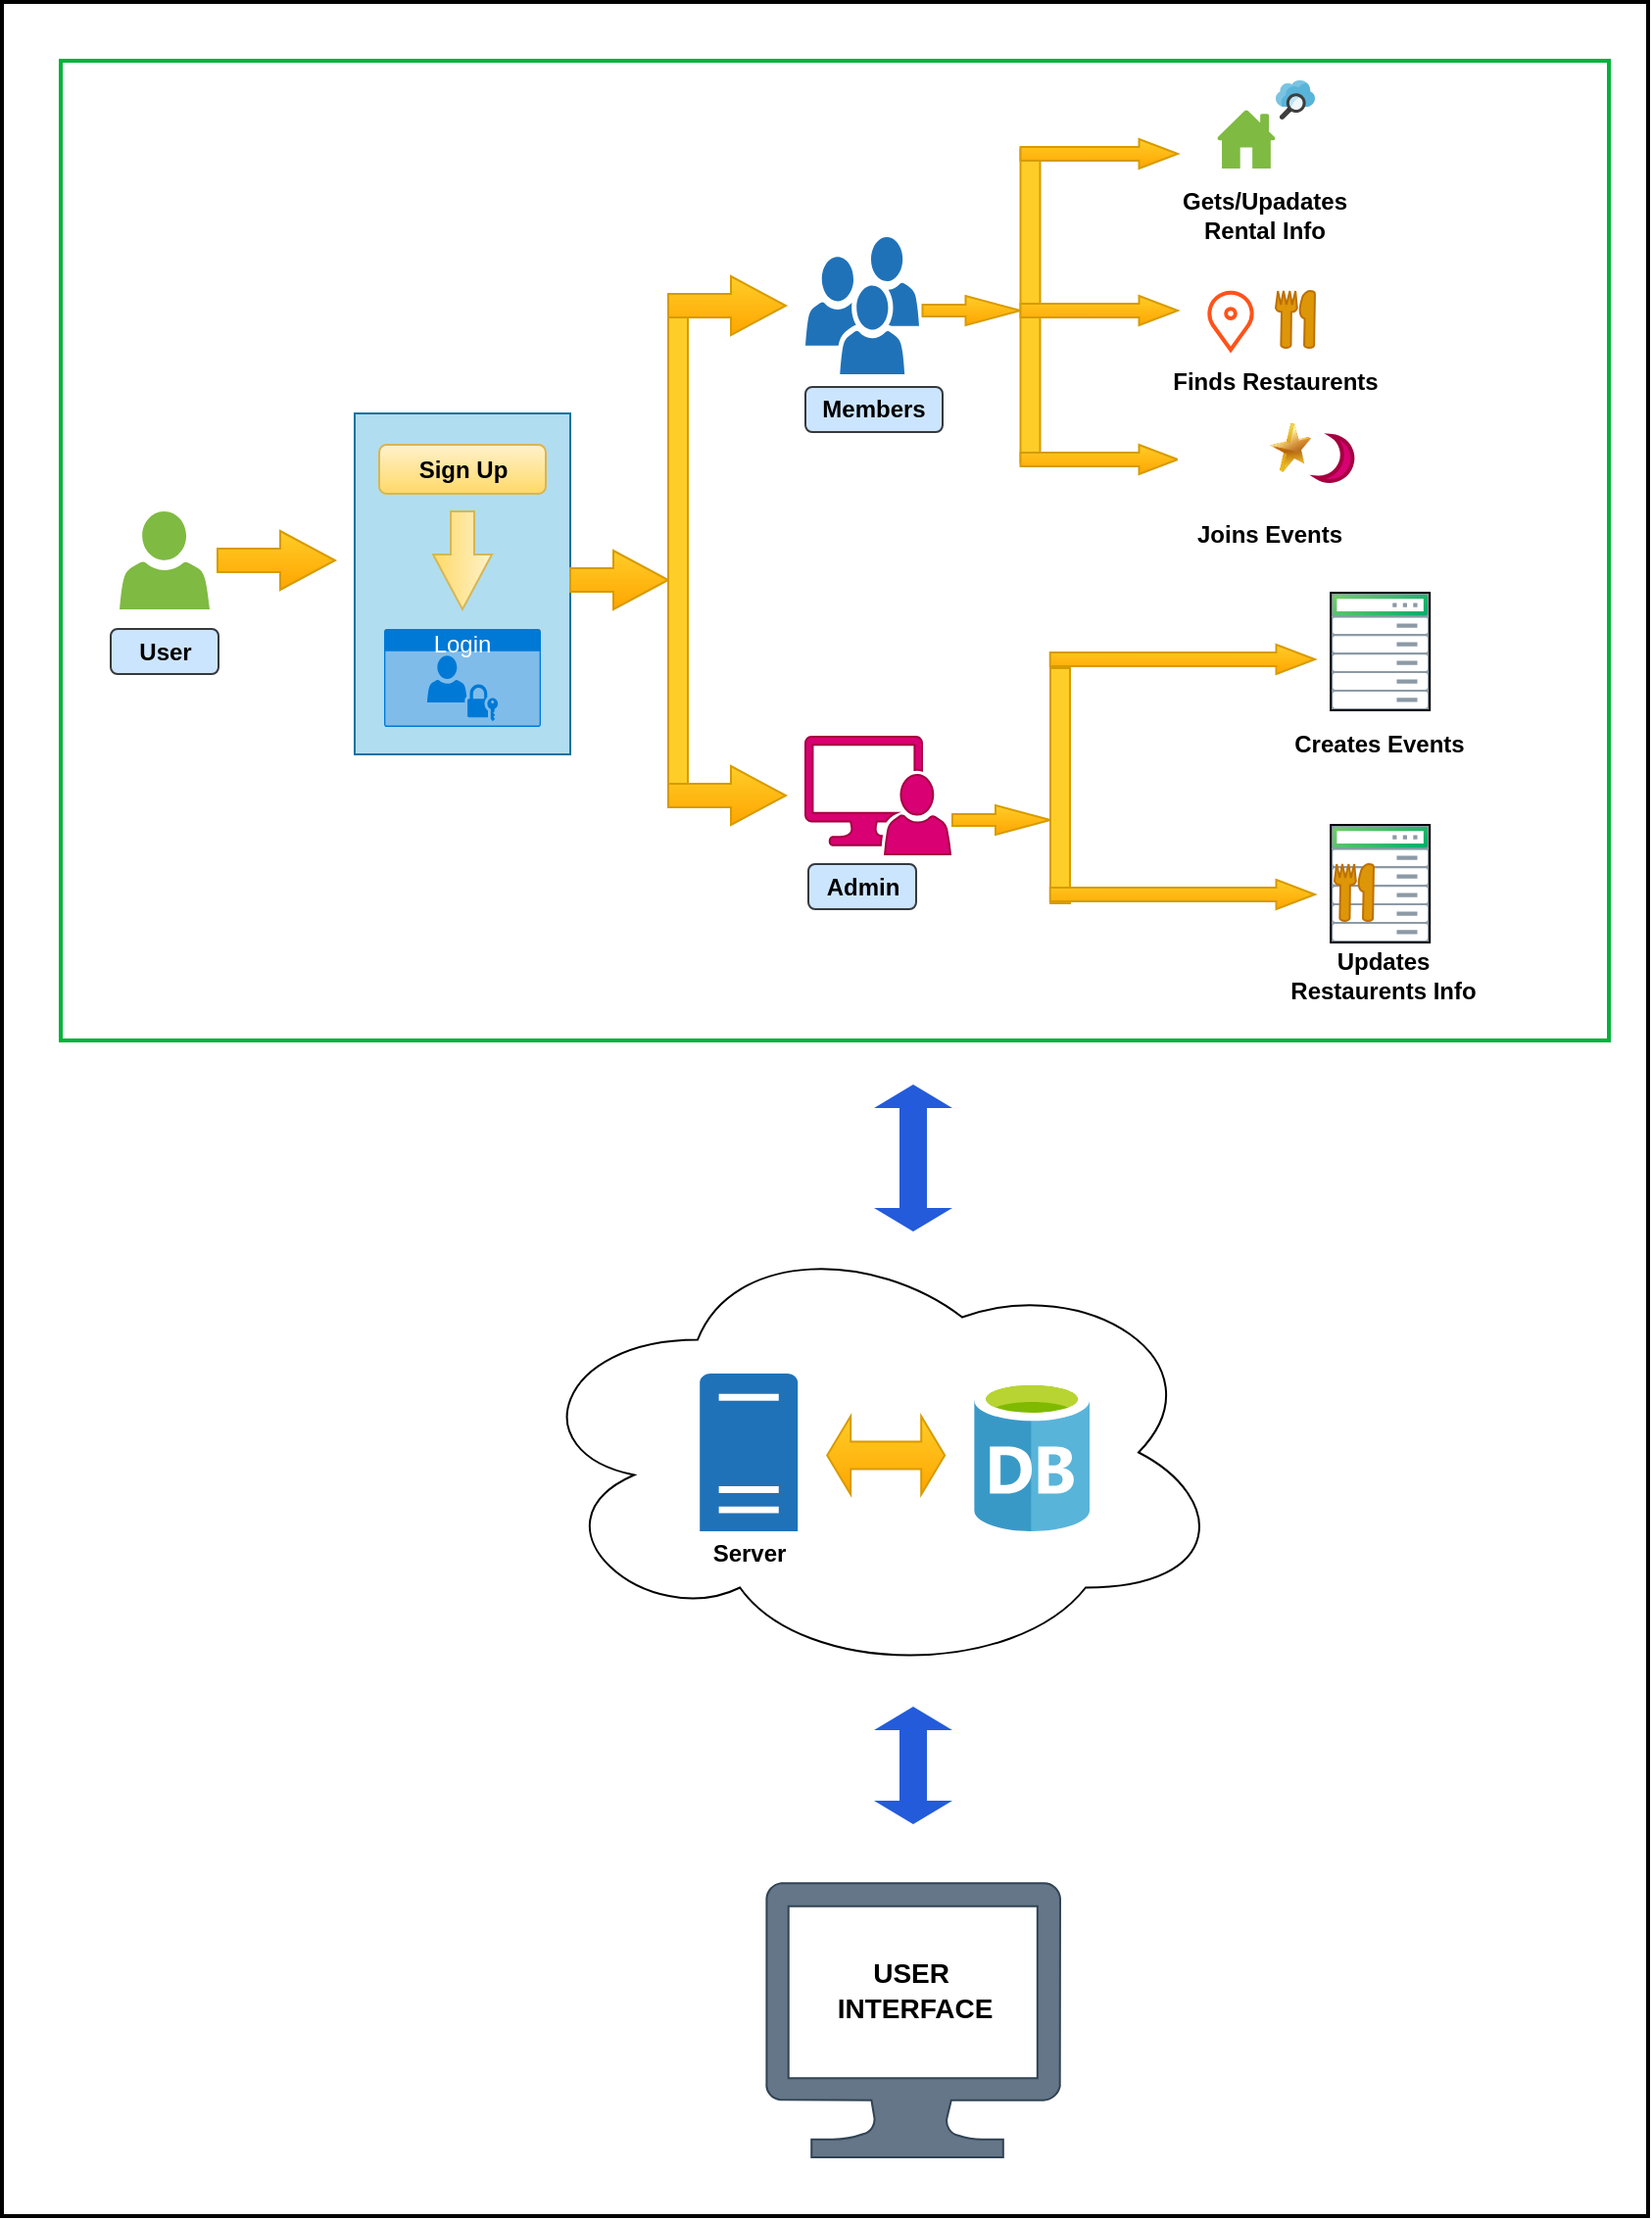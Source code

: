<mxfile version="24.0.2" type="github">
  <diagram name="Page-1" id="duAJXwrHxuTn-4ekxF2v">
    <mxGraphModel dx="1730" dy="1534" grid="1" gridSize="10" guides="1" tooltips="1" connect="1" arrows="1" fold="1" page="1" pageScale="1" pageWidth="850" pageHeight="1100" math="0" shadow="0">
      <root>
        <mxCell id="0" />
        <mxCell id="1" parent="0" />
        <mxCell id="WwqeYVIEEZeU8fgSetGo-43" value="" style="rounded=0;whiteSpace=wrap;html=1;fillColor=default;strokeColor=default;strokeWidth=2;" parent="1" vertex="1">
          <mxGeometry x="-50" y="-30" width="840" height="1130" as="geometry" />
        </mxCell>
        <mxCell id="WwqeYVIEEZeU8fgSetGo-6" value="" style="sketch=0;pointerEvents=1;shadow=0;dashed=0;html=1;strokeColor=none;labelPosition=center;verticalLabelPosition=bottom;verticalAlign=top;outlineConnect=0;align=center;shape=mxgraph.office.users.user;fillColor=#7FBA42;" parent="1" vertex="1">
          <mxGeometry x="10" y="230" width="46" height="50" as="geometry" />
        </mxCell>
        <mxCell id="WwqeYVIEEZeU8fgSetGo-7" value="" style="sketch=0;pointerEvents=1;shadow=0;dashed=0;html=1;strokeColor=none;labelPosition=center;verticalLabelPosition=bottom;verticalAlign=top;outlineConnect=0;align=center;shape=mxgraph.office.users.users;fillColor=#2072B8;" parent="1" vertex="1">
          <mxGeometry x="360" y="90" width="58" height="70" as="geometry" />
        </mxCell>
        <mxCell id="WwqeYVIEEZeU8fgSetGo-9" value="" style="sketch=0;pointerEvents=1;shadow=0;dashed=0;html=1;strokeColor=#A50040;labelPosition=center;verticalLabelPosition=bottom;verticalAlign=top;align=center;fillColor=#d80073;shape=mxgraph.mscae.system_center.admin_console;fontColor=#ffffff;" parent="1" vertex="1">
          <mxGeometry x="360" y="345" width="74" height="60" as="geometry" />
        </mxCell>
        <mxCell id="WwqeYVIEEZeU8fgSetGo-11" value="" style="image;aspect=fixed;perimeter=ellipsePerimeter;html=1;align=center;fontSize=12;verticalAlign=top;fontColor=#364149;shadow=0;dashed=0;image=img/lib/cumulus/rack_cumulus_linux.svg;imageBorder=default;strokeWidth=1;" parent="1" vertex="1">
          <mxGeometry x="628.05" y="271.5" width="50.53" height="60" as="geometry" />
        </mxCell>
        <mxCell id="WwqeYVIEEZeU8fgSetGo-14" value="" style="fillColor=#b1ddf0;strokeColor=#10739e;whiteSpace=wrap;html=1;" parent="1" vertex="1">
          <mxGeometry x="130" y="180" width="110" height="174" as="geometry" />
        </mxCell>
        <mxCell id="WwqeYVIEEZeU8fgSetGo-24" style="edgeStyle=orthogonalEdgeStyle;rounded=0;orthogonalLoop=1;jettySize=auto;html=1;exitX=0.995;exitY=0.995;exitDx=0;exitDy=0;exitPerimeter=0;entryX=0.995;entryY=0.995;entryDx=0;entryDy=0;entryPerimeter=0;" parent="1" source="WwqeYVIEEZeU8fgSetGo-16" target="WwqeYVIEEZeU8fgSetGo-16" edge="1">
          <mxGeometry relative="1" as="geometry">
            <mxPoint x="390" y="440" as="targetPoint" />
          </mxGeometry>
        </mxCell>
        <mxCell id="WwqeYVIEEZeU8fgSetGo-16" value="Login" style="html=1;whiteSpace=wrap;strokeColor=none;fillColor=#0079D6;labelPosition=center;verticalLabelPosition=middle;verticalAlign=top;align=center;fontSize=12;outlineConnect=0;spacingTop=-6;fontColor=#FFFFFF;sketch=0;shape=mxgraph.sitemap.login;" parent="1" vertex="1">
          <mxGeometry x="145" y="290" width="80" height="50" as="geometry" />
        </mxCell>
        <mxCell id="WwqeYVIEEZeU8fgSetGo-25" value="" style="html=1;shadow=0;dashed=0;align=center;verticalAlign=middle;shape=mxgraph.arrows2.arrow;dy=0.6;dx=28;notch=0;fillColor=#ffcd28;strokeColor=#d79b00;gradientColor=#ffa500;" parent="1" vertex="1">
          <mxGeometry x="60" y="240" width="60" height="30" as="geometry" />
        </mxCell>
        <mxCell id="WwqeYVIEEZeU8fgSetGo-29" value="&lt;font style=&quot;font-size: 12px;&quot; face=&quot;Helvetica&quot;&gt;Sign Up&lt;/font&gt;" style="rounded=1;whiteSpace=wrap;html=1;fontStyle=1;fontFamily=Times New Roman;fillColor=#fff2cc;gradientColor=#ffd966;strokeColor=#d6b656;fontSize=12;" parent="1" vertex="1">
          <mxGeometry x="142.5" y="196" width="85" height="25" as="geometry" />
        </mxCell>
        <mxCell id="WwqeYVIEEZeU8fgSetGo-30" value="" style="html=1;shadow=0;dashed=0;align=center;verticalAlign=middle;shape=mxgraph.arrows2.arrow;dy=0.6;dx=28;notch=0;fillColor=#fff2cc;strokeColor=#d6b656;gradientColor=#ffd966;rotation=90;" parent="1" vertex="1">
          <mxGeometry x="160" y="240" width="50" height="30" as="geometry" />
        </mxCell>
        <mxCell id="WwqeYVIEEZeU8fgSetGo-31" value="" style="html=1;shadow=0;dashed=0;align=center;verticalAlign=middle;shape=mxgraph.arrows2.arrow;dy=0.6;dx=28;notch=0;fillColor=#ffcd28;strokeColor=#d79b00;gradientColor=#ffa500;" parent="1" vertex="1">
          <mxGeometry x="240" y="250" width="50" height="30" as="geometry" />
        </mxCell>
        <mxCell id="WwqeYVIEEZeU8fgSetGo-33" value="" style="fillColor=#FFCD28;strokeColor=#d79b00;whiteSpace=wrap;html=1;gradientColor=none;" parent="1" vertex="1">
          <mxGeometry x="290" y="120" width="10" height="260" as="geometry" />
        </mxCell>
        <mxCell id="WwqeYVIEEZeU8fgSetGo-34" value="" style="html=1;shadow=0;dashed=0;align=center;verticalAlign=middle;shape=mxgraph.arrows2.arrow;dy=0.6;dx=28;notch=0;fillColor=#ffcd28;strokeColor=#d79b00;gradientColor=#ffa500;" parent="1" vertex="1">
          <mxGeometry x="290" y="110" width="60" height="30" as="geometry" />
        </mxCell>
        <mxCell id="WwqeYVIEEZeU8fgSetGo-36" value="" style="html=1;shadow=0;dashed=0;align=center;verticalAlign=middle;shape=mxgraph.arrows2.arrow;dy=0.6;dx=28;notch=0;fillColor=#ffcd28;strokeColor=#d79b00;gradientColor=#ffa500;" parent="1" vertex="1">
          <mxGeometry x="290" y="360" width="60" height="30" as="geometry" />
        </mxCell>
        <mxCell id="WwqeYVIEEZeU8fgSetGo-38" value="&lt;font face=&quot;Helvetica&quot;&gt;User&lt;/font&gt;" style="rounded=1;whiteSpace=wrap;html=1;fontStyle=1;fontFamily=Times New Roman;fillColor=#cce5ff;strokeColor=#36393d;fontSize=12;" parent="1" vertex="1">
          <mxGeometry x="5.5" y="290" width="55" height="23" as="geometry" />
        </mxCell>
        <mxCell id="WwqeYVIEEZeU8fgSetGo-39" value="&lt;font face=&quot;Helvetica&quot;&gt;Admin&lt;/font&gt;" style="rounded=1;whiteSpace=wrap;html=1;fontStyle=1;fontFamily=Times New Roman;fillColor=#cce5ff;strokeColor=#36393d;fontSize=12;" parent="1" vertex="1">
          <mxGeometry x="361.5" y="410" width="55" height="23" as="geometry" />
        </mxCell>
        <mxCell id="WwqeYVIEEZeU8fgSetGo-42" value="Members" style="rounded=1;whiteSpace=wrap;html=1;fontStyle=1;fontFamily=Helvetica;fillColor=#cce5ff;strokeColor=#36393d;fontSize=12;" parent="1" vertex="1">
          <mxGeometry x="360" y="166.5" width="70" height="23" as="geometry" />
        </mxCell>
        <mxCell id="bFMgYFNOpBBMiiVi0nn1-1" value="" style="verticalLabelPosition=bottom;html=1;verticalAlign=top;align=center;strokeColor=#314354;fillColor=#647687;shape=mxgraph.azure.computer;pointerEvents=1;fontColor=#ffffff;" parent="1" vertex="1">
          <mxGeometry x="340" y="930" width="150" height="140" as="geometry" />
        </mxCell>
        <mxCell id="yJTR7BHX85BgzQQCnHQf-2" value="" style="ellipse;shape=cloud;whiteSpace=wrap;html=1;strokeColor=default;strokeWidth=1;" parent="1" vertex="1">
          <mxGeometry x="215" y="595.25" width="360" height="230" as="geometry" />
        </mxCell>
        <mxCell id="decOZLE1REyT91hbgqol-3" value="" style="html=1;shadow=0;dashed=0;align=center;verticalAlign=middle;shape=mxgraph.arrows2.twoWayArrow;dy=0.65;dx=12;fillColor=#245bdb;strokeColor=none;gradientColor=none;rotation=90;" vertex="1" parent="1">
          <mxGeometry x="377.5" y="540" width="75" height="40" as="geometry" />
        </mxCell>
        <mxCell id="decOZLE1REyT91hbgqol-6" value="&lt;font style=&quot;font-size: 14px;&quot; face=&quot;Helvetica&quot;&gt;USER&amp;nbsp;&lt;/font&gt;&lt;div style=&quot;font-size: 14px;&quot;&gt;&lt;font style=&quot;font-size: 14px;&quot; face=&quot;Helvetica&quot;&gt;INTERFACE&lt;/font&gt;&lt;/div&gt;" style="rounded=1;whiteSpace=wrap;html=1;fontStyle=1;fontFamily=Times New Roman;fontSize=14;strokeColor=none;fillColor=none;" vertex="1" parent="1">
          <mxGeometry x="371.1" y="960" width="89.5" height="50" as="geometry" />
        </mxCell>
        <mxCell id="decOZLE1REyT91hbgqol-7" value="" style="html=1;shadow=0;dashed=0;align=center;verticalAlign=middle;shape=mxgraph.arrows2.twoWayArrow;dy=0.65;dx=12;fillColor=#245bdb;strokeColor=none;gradientColor=none;rotation=90;" vertex="1" parent="1">
          <mxGeometry x="385" y="850" width="60" height="40" as="geometry" />
        </mxCell>
        <mxCell id="decOZLE1REyT91hbgqol-9" value="" style="fillColor=#FFCD28;strokeColor=#d79b00;whiteSpace=wrap;html=1;gradientColor=none;" vertex="1" parent="1">
          <mxGeometry x="469.75" y="45" width="10" height="160" as="geometry" />
        </mxCell>
        <mxCell id="decOZLE1REyT91hbgqol-10" value="" style="html=1;shadow=0;dashed=0;align=center;verticalAlign=middle;shape=mxgraph.arrows2.arrow;dy=0.6;dx=28;notch=0;fillColor=#ffcd28;strokeColor=#d79b00;gradientColor=#ffa500;" vertex="1" parent="1">
          <mxGeometry x="419.75" y="120" width="50" height="15" as="geometry" />
        </mxCell>
        <mxCell id="decOZLE1REyT91hbgqol-11" value="" style="html=1;shadow=0;dashed=0;align=center;verticalAlign=middle;shape=mxgraph.arrows2.arrow;dy=0.53;dx=19.75;notch=0;fillColor=#ffcd28;strokeColor=#d79b00;gradientColor=#ffa500;" vertex="1" parent="1">
          <mxGeometry x="469.75" y="40" width="80.25" height="15" as="geometry" />
        </mxCell>
        <mxCell id="decOZLE1REyT91hbgqol-14" value="" style="rounded=1;whiteSpace=wrap;html=1;strokeColor=none;" vertex="1" parent="1">
          <mxGeometry x="558.9" y="10" width="71.1" height="50" as="geometry" />
        </mxCell>
        <mxCell id="decOZLE1REyT91hbgqol-12" value="" style="sketch=0;pointerEvents=1;shadow=0;dashed=0;html=1;strokeColor=none;labelPosition=center;verticalLabelPosition=bottom;verticalAlign=top;outlineConnect=0;align=center;shape=mxgraph.office.concepts.home;fillColor=#7FBA42;" vertex="1" parent="1">
          <mxGeometry x="570" y="25" width="30" height="30" as="geometry" />
        </mxCell>
        <mxCell id="WwqeYVIEEZeU8fgSetGo-13" value="" style="image;sketch=0;aspect=fixed;html=1;points=[];align=center;fontSize=12;image=img/lib/mscae/Search.svg;" parent="1" vertex="1">
          <mxGeometry x="600" y="10" width="20" height="20" as="geometry" />
        </mxCell>
        <mxCell id="decOZLE1REyT91hbgqol-16" value="&lt;font face=&quot;Helvetica&quot;&gt;Gets/Upadates&lt;/font&gt;&lt;div&gt;&lt;font face=&quot;Helvetica&quot;&gt;Rental Info&lt;/font&gt;&lt;/div&gt;" style="rounded=1;whiteSpace=wrap;html=1;fontStyle=1;fontFamily=Times New Roman;fontSize=12;strokeColor=none;fillColor=none;arcSize=43;" vertex="1" parent="1">
          <mxGeometry x="546.95" y="67" width="95" height="23" as="geometry" />
        </mxCell>
        <mxCell id="decOZLE1REyT91hbgqol-17" value="" style="rounded=1;whiteSpace=wrap;html=1;strokeColor=none;" vertex="1" parent="1">
          <mxGeometry x="556.95" y="102.5" width="71.1" height="50" as="geometry" />
        </mxCell>
        <mxCell id="WwqeYVIEEZeU8fgSetGo-15" value="" style="html=1;verticalLabelPosition=bottom;align=center;labelBackgroundColor=#ffffff;verticalAlign=top;strokeWidth=2;strokeColor=#ff531a;shadow=0;dashed=0;shape=mxgraph.ios7.icons.location;fillColor=none;fontColor=#ffffff;" parent="1" vertex="1">
          <mxGeometry x="565" y="117.5" width="24" height="30" as="geometry" />
        </mxCell>
        <mxCell id="decOZLE1REyT91hbgqol-18" value="" style="shape=mxgraph.signs.food.restaurant_1;html=1;pointerEvents=1;fillColor=#DE9609;strokeColor=#BD7000;verticalLabelPosition=bottom;verticalAlign=top;align=center;fontColor=#000000;" vertex="1" parent="1">
          <mxGeometry x="600" y="117.5" width="20" height="29" as="geometry" />
        </mxCell>
        <mxCell id="decOZLE1REyT91hbgqol-19" value="" style="html=1;shadow=0;dashed=0;align=center;verticalAlign=middle;shape=mxgraph.arrows2.arrow;dy=0.53;dx=19.75;notch=0;fillColor=#ffcd28;strokeColor=#d79b00;gradientColor=#ffa500;" vertex="1" parent="1">
          <mxGeometry x="469.75" y="120" width="80.25" height="15" as="geometry" />
        </mxCell>
        <mxCell id="decOZLE1REyT91hbgqol-20" value="" style="html=1;shadow=0;dashed=0;align=center;verticalAlign=middle;shape=mxgraph.arrows2.arrow;dy=0.53;dx=19.75;notch=0;fillColor=#ffcd28;strokeColor=#d79b00;gradientColor=#ffa500;" vertex="1" parent="1">
          <mxGeometry x="469.75" y="196" width="80.25" height="15" as="geometry" />
        </mxCell>
        <mxCell id="decOZLE1REyT91hbgqol-21" value="&lt;font face=&quot;Helvetica&quot;&gt;Finds Restaurents&lt;/font&gt;" style="rounded=1;whiteSpace=wrap;html=1;fontStyle=1;fontFamily=Times New Roman;fontSize=12;strokeColor=none;fillColor=none;arcSize=43;" vertex="1" parent="1">
          <mxGeometry x="540" y="152.5" width="120" height="23" as="geometry" />
        </mxCell>
        <mxCell id="decOZLE1REyT91hbgqol-34" value="" style="fillColor=default;strokeColor=none;whiteSpace=wrap;html=1;" vertex="1" parent="1">
          <mxGeometry x="550" y="181" width="110" height="59" as="geometry" />
        </mxCell>
        <mxCell id="decOZLE1REyT91hbgqol-25" value="" style="shape=image;html=1;verticalAlign=top;verticalLabelPosition=bottom;labelBackgroundColor=#ffffff;imageAspect=0;aspect=fixed;image=https://cdn4.iconfinder.com/data/icons/carnival-filled-line/32/carousel_entertainment_amusement_festival_carnival-128.png" vertex="1" parent="1">
          <mxGeometry x="550" y="185" width="45" height="45" as="geometry" />
        </mxCell>
        <mxCell id="decOZLE1REyT91hbgqol-24" value="" style="image;html=1;image=img/lib/clip_art/general/Star_128x128.png" vertex="1" parent="1">
          <mxGeometry x="595" y="185" width="25" height="25" as="geometry" />
        </mxCell>
        <mxCell id="decOZLE1REyT91hbgqol-22" value="" style="html=1;verticalLabelPosition=bottom;align=center;labelBackgroundColor=#ffffff;verticalAlign=top;strokeWidth=2;strokeColor=#A50040;shadow=0;dashed=0;shape=mxgraph.ios7.icons.moon;fillColor=#d80073;fontColor=#ffffff;rotation=334;textShadow=0;direction=north;" vertex="1" parent="1">
          <mxGeometry x="617.9" y="192.47" width="22.39" height="22.07" as="geometry" />
        </mxCell>
        <mxCell id="decOZLE1REyT91hbgqol-35" value="&lt;font face=&quot;Helvetica&quot;&gt;Joins Events&lt;/font&gt;" style="rounded=1;whiteSpace=wrap;html=1;fontStyle=1;fontFamily=Times New Roman;fontSize=12;strokeColor=none;fillColor=default;arcSize=43;" vertex="1" parent="1">
          <mxGeometry x="551.95" y="230" width="90" height="23" as="geometry" />
        </mxCell>
        <mxCell id="decOZLE1REyT91hbgqol-36" value="" style="html=1;shadow=0;dashed=0;align=center;verticalAlign=middle;shape=mxgraph.arrows2.arrow;dy=0.6;dx=28;notch=0;fillColor=#ffcd28;strokeColor=#d79b00;gradientColor=#ffa500;" vertex="1" parent="1">
          <mxGeometry x="435" y="380" width="50" height="15" as="geometry" />
        </mxCell>
        <mxCell id="decOZLE1REyT91hbgqol-37" value="" style="fillColor=#FFCD28;strokeColor=#d79b00;whiteSpace=wrap;html=1;gradientColor=none;" vertex="1" parent="1">
          <mxGeometry x="485" y="310" width="10" height="120" as="geometry" />
        </mxCell>
        <mxCell id="decOZLE1REyT91hbgqol-38" value="" style="html=1;shadow=0;dashed=0;align=center;verticalAlign=middle;shape=mxgraph.arrows2.arrow;dy=0.53;dx=19.75;notch=0;fillColor=#ffcd28;strokeColor=#d79b00;gradientColor=#ffa500;" vertex="1" parent="1">
          <mxGeometry x="484.87" y="298" width="135.13" height="15" as="geometry" />
        </mxCell>
        <mxCell id="decOZLE1REyT91hbgqol-39" value="" style="shape=image;html=1;verticalAlign=top;verticalLabelPosition=bottom;labelBackgroundColor=#ffffff;imageAspect=0;aspect=fixed;image=https://cdn4.iconfinder.com/data/icons/carnival-filled-line/32/carousel_entertainment_amusement_festival_carnival-128.png" vertex="1" parent="1">
          <mxGeometry x="630" y="288.75" width="33.5" height="33.5" as="geometry" />
        </mxCell>
        <mxCell id="decOZLE1REyT91hbgqol-40" value="&lt;font face=&quot;Helvetica&quot;&gt;Creates Events&lt;/font&gt;" style="rounded=1;whiteSpace=wrap;html=1;fontStyle=1;fontFamily=Times New Roman;fontSize=12;strokeColor=none;fillColor=default;arcSize=43;" vertex="1" parent="1">
          <mxGeometry x="608.32" y="337" width="90" height="23" as="geometry" />
        </mxCell>
        <mxCell id="decOZLE1REyT91hbgqol-41" value="" style="image;aspect=fixed;perimeter=ellipsePerimeter;html=1;align=center;fontSize=12;verticalAlign=top;fontColor=#364149;shadow=0;dashed=0;image=img/lib/cumulus/rack_cumulus_linux.svg;imageBorder=default;strokeWidth=1;" vertex="1" parent="1">
          <mxGeometry x="628.05" y="390" width="50.53" height="60" as="geometry" />
        </mxCell>
        <mxCell id="decOZLE1REyT91hbgqol-42" value="" style="shape=mxgraph.signs.food.restaurant_1;html=1;pointerEvents=1;fillColor=#DE9609;strokeColor=#BD7000;verticalLabelPosition=bottom;verticalAlign=top;align=center;fontColor=#000000;" vertex="1" parent="1">
          <mxGeometry x="630" y="410" width="20" height="29" as="geometry" />
        </mxCell>
        <mxCell id="decOZLE1REyT91hbgqol-43" value="" style="html=1;shadow=0;dashed=0;align=center;verticalAlign=middle;shape=mxgraph.arrows2.arrow;dy=0.53;dx=19.75;notch=0;fillColor=#ffcd28;strokeColor=#d79b00;gradientColor=#ffa500;" vertex="1" parent="1">
          <mxGeometry x="484.87" y="418" width="135.13" height="15" as="geometry" />
        </mxCell>
        <mxCell id="decOZLE1REyT91hbgqol-45" value="&lt;font face=&quot;Helvetica&quot;&gt;Updates Restaurents Info&lt;/font&gt;" style="rounded=1;whiteSpace=wrap;html=1;fontStyle=1;fontFamily=Times New Roman;fontSize=12;strokeColor=none;fillColor=none;arcSize=43;" vertex="1" parent="1">
          <mxGeometry x="595" y="450" width="120" height="33" as="geometry" />
        </mxCell>
        <mxCell id="decOZLE1REyT91hbgqol-49" value="" style="image;sketch=0;aspect=fixed;html=1;points=[];align=center;fontSize=12;image=img/lib/mscae/Database_General.svg;" vertex="1" parent="1">
          <mxGeometry x="446.1" y="673" width="58.9" height="77.5" as="geometry" />
        </mxCell>
        <mxCell id="decOZLE1REyT91hbgqol-50" value="" style="sketch=0;pointerEvents=1;shadow=0;dashed=0;html=1;strokeColor=none;labelPosition=center;verticalLabelPosition=bottom;verticalAlign=top;outlineConnect=0;align=center;shape=mxgraph.office.servers.server_generic;fillColor=#2072B8;" vertex="1" parent="1">
          <mxGeometry x="306.1" y="670" width="50" height="80.5" as="geometry" />
        </mxCell>
        <mxCell id="decOZLE1REyT91hbgqol-51" value="&lt;font face=&quot;Helvetica&quot;&gt;Server&lt;/font&gt;" style="rounded=1;whiteSpace=wrap;html=1;fontStyle=1;fontFamily=Times New Roman;fontSize=12;strokeColor=none;fillColor=none;" vertex="1" parent="1">
          <mxGeometry x="303.6" y="750.5" width="55" height="23" as="geometry" />
        </mxCell>
        <mxCell id="decOZLE1REyT91hbgqol-52" value="" style="html=1;shadow=0;dashed=0;align=center;verticalAlign=middle;shape=mxgraph.arrows2.twoWayArrow;dy=0.65;dx=12;fillColor=#ffcd28;strokeColor=#d79b00;gradientColor=#ffa500;" vertex="1" parent="1">
          <mxGeometry x="371.1" y="691.75" width="60" height="40" as="geometry" />
        </mxCell>
        <mxCell id="decOZLE1REyT91hbgqol-53" value="" style="rounded=0;whiteSpace=wrap;html=1;fillColor=none;strokeColor=#00B336;strokeWidth=2;" vertex="1" parent="1">
          <mxGeometry x="-20" width="790" height="500" as="geometry" />
        </mxCell>
      </root>
    </mxGraphModel>
  </diagram>
</mxfile>
